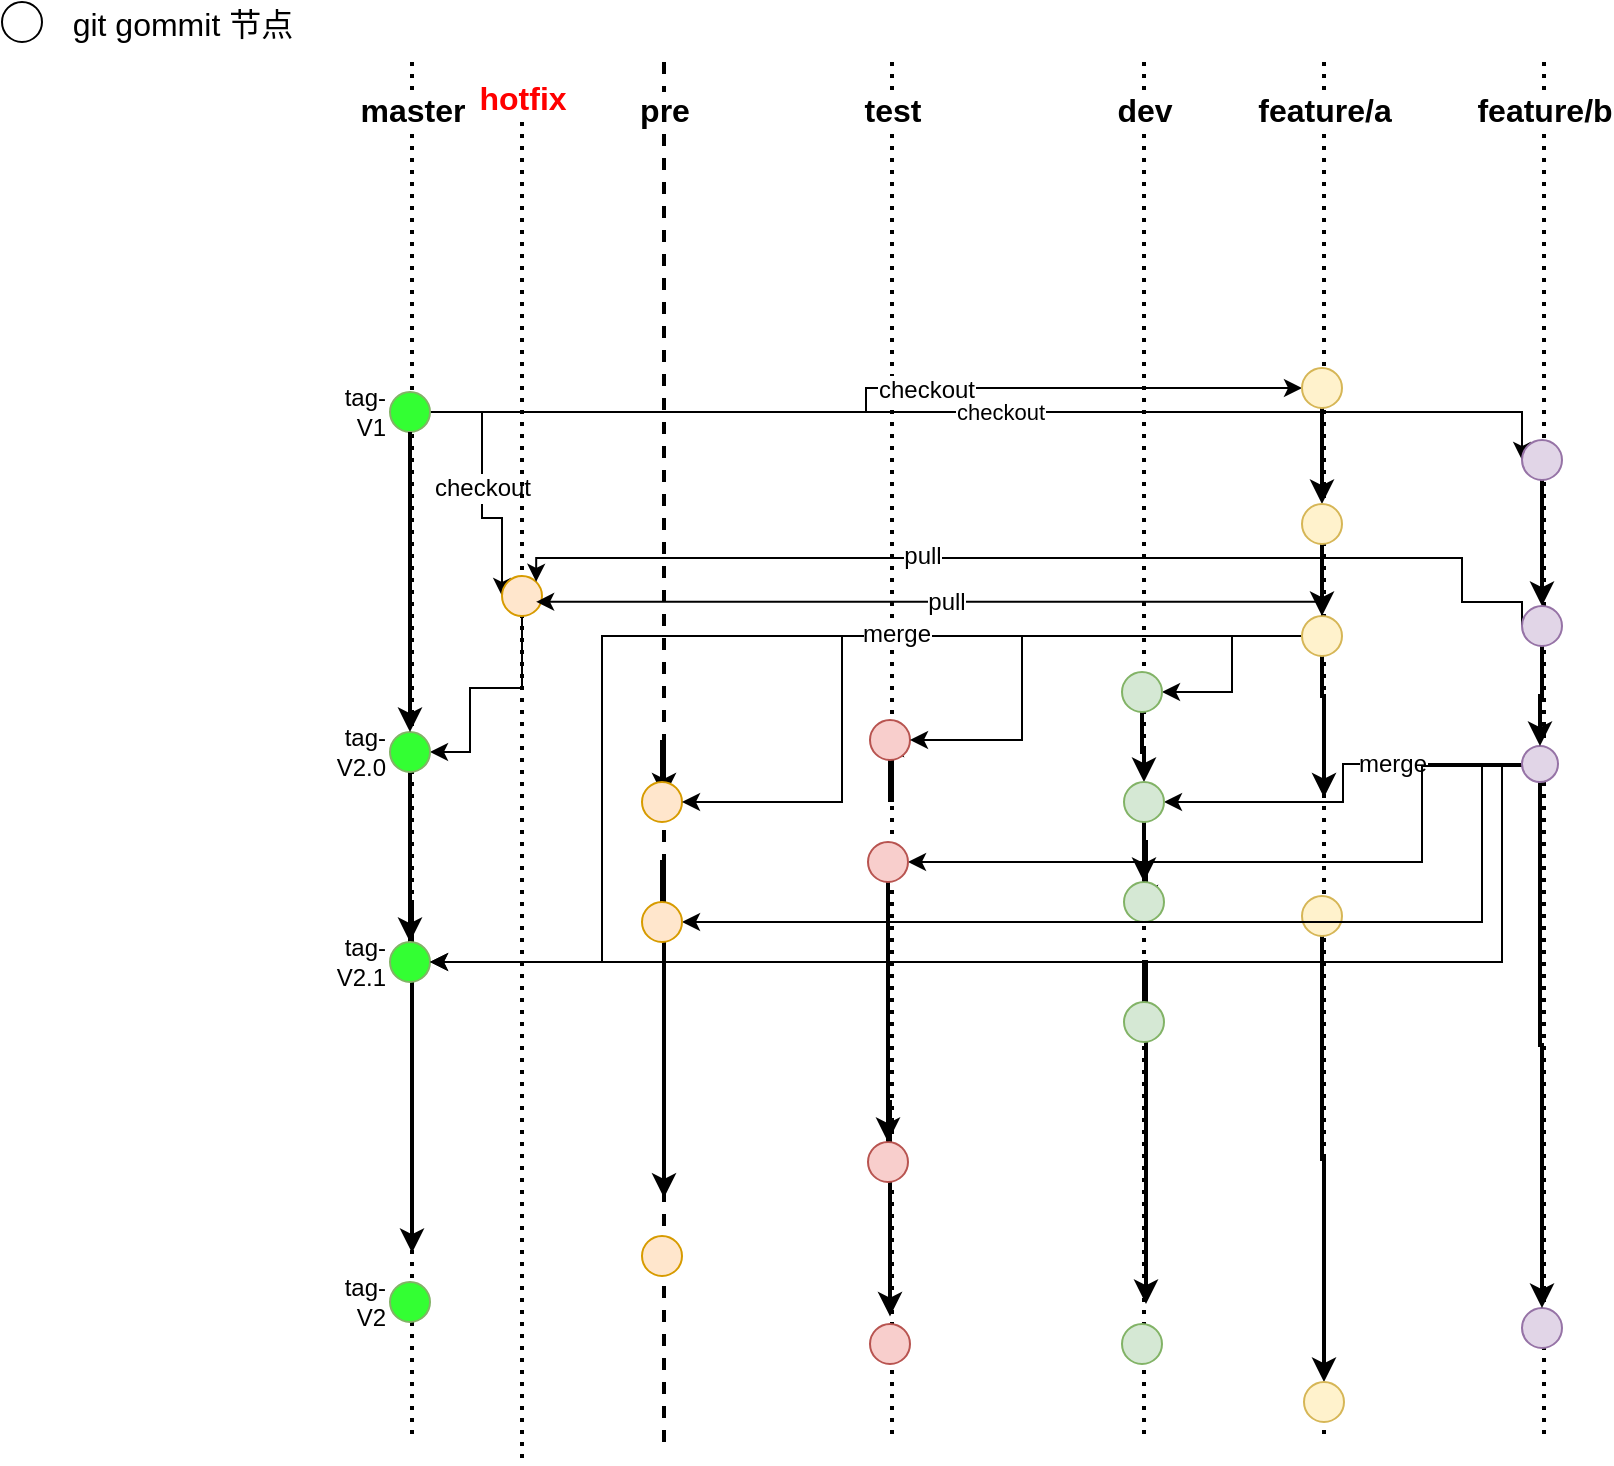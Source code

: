 <mxfile version="14.5.1" type="github">
  <diagram name="Page-1" id="42789a77-a242-8287-6e28-9cd8cfd52e62">
    <mxGraphModel dx="946" dy="613" grid="1" gridSize="10" guides="1" tooltips="1" connect="1" arrows="1" fold="1" page="1" pageScale="1" pageWidth="1100" pageHeight="850" background="#ffffff" math="0" shadow="0">
      <root>
        <mxCell id="0" />
        <mxCell id="1" parent="0" />
        <mxCell id="dSNGjbybaEm5kWZrl-bL-1" value="test" style="line;strokeWidth=2;direction=south;html=1;fontStyle=1;dashed=1;dashPattern=1 2;fontSize=16;" parent="1" vertex="1">
          <mxGeometry x="480" y="120" width="10" height="690" as="geometry" />
        </mxCell>
        <mxCell id="dSNGjbybaEm5kWZrl-bL-106" style="edgeStyle=orthogonalEdgeStyle;rounded=0;orthogonalLoop=1;jettySize=auto;html=1;entryX=0.486;entryY=0.5;entryDx=0;entryDy=0;entryPerimeter=0;strokeWidth=2;fontSize=16;fontColor=#FF0000;" parent="1" source="dSNGjbybaEm5kWZrl-bL-3" target="dSNGjbybaEm5kWZrl-bL-1" edge="1">
          <mxGeometry relative="1" as="geometry" />
        </mxCell>
        <mxCell id="dSNGjbybaEm5kWZrl-bL-3" value="" style="ellipse;whiteSpace=wrap;html=1;aspect=fixed;strokeColor=#b85450;fillColor=#f8cecc;labelPosition=right;verticalLabelPosition=middle;align=left;verticalAlign=middle;" parent="1" vertex="1">
          <mxGeometry x="474" y="449" width="20" height="20" as="geometry" />
        </mxCell>
        <mxCell id="dSNGjbybaEm5kWZrl-bL-4" value="" style="ellipse;whiteSpace=wrap;html=1;aspect=fixed;strokeColor=#b85450;fillColor=#f8cecc;" parent="1" vertex="1">
          <mxGeometry x="474" y="751" width="20" height="20" as="geometry" />
        </mxCell>
        <mxCell id="dSNGjbybaEm5kWZrl-bL-12" value="dev" style="line;strokeWidth=2;direction=south;html=1;fontStyle=1;dashed=1;dashPattern=1 2;fontSize=16;" parent="1" vertex="1">
          <mxGeometry x="606" y="120" width="10" height="690" as="geometry" />
        </mxCell>
        <mxCell id="dSNGjbybaEm5kWZrl-bL-15" value="" style="ellipse;whiteSpace=wrap;html=1;aspect=fixed;strokeColor=#82b366;fillColor=#d5e8d4;" parent="1" vertex="1">
          <mxGeometry x="600" y="751" width="20" height="20" as="geometry" />
        </mxCell>
        <mxCell id="dSNGjbybaEm5kWZrl-bL-16" value="pre" style="line;strokeWidth=2;direction=south;html=1;fontStyle=1;dashed=1;fontSize=16;" parent="1" vertex="1">
          <mxGeometry x="366" y="120" width="10" height="690" as="geometry" />
        </mxCell>
        <mxCell id="dSNGjbybaEm5kWZrl-bL-93" style="edgeStyle=orthogonalEdgeStyle;rounded=0;orthogonalLoop=1;jettySize=auto;html=1;entryX=0.533;entryY=0.5;entryDx=0;entryDy=0;entryPerimeter=0;strokeWidth=2;fontSize=16;fontColor=#FF0000;" parent="1" source="dSNGjbybaEm5kWZrl-bL-18" target="dSNGjbybaEm5kWZrl-bL-16" edge="1">
          <mxGeometry relative="1" as="geometry" />
        </mxCell>
        <mxCell id="dSNGjbybaEm5kWZrl-bL-18" value="" style="ellipse;whiteSpace=wrap;html=1;aspect=fixed;strokeColor=#d79b00;fillColor=#ffe6cc;labelPosition=right;verticalLabelPosition=middle;align=left;verticalAlign=middle;" parent="1" vertex="1">
          <mxGeometry x="360" y="480" width="20" height="20" as="geometry" />
        </mxCell>
        <mxCell id="dSNGjbybaEm5kWZrl-bL-19" value="" style="ellipse;whiteSpace=wrap;html=1;aspect=fixed;strokeColor=#d79b00;fillColor=#ffe6cc;" parent="1" vertex="1">
          <mxGeometry x="360" y="707" width="20" height="20" as="geometry" />
        </mxCell>
        <mxCell id="dSNGjbybaEm5kWZrl-bL-20" value="master" style="line;strokeWidth=2;direction=south;html=1;fontStyle=1;dashed=1;dashPattern=1 2;fontSize=16;" parent="1" vertex="1">
          <mxGeometry x="240" y="120" width="10" height="690" as="geometry" />
        </mxCell>
        <mxCell id="dSNGjbybaEm5kWZrl-bL-44" style="edgeStyle=orthogonalEdgeStyle;rounded=0;orthogonalLoop=1;jettySize=auto;html=1;entryX=0;entryY=0.5;entryDx=0;entryDy=0;strokeWidth=1;" parent="1" source="dSNGjbybaEm5kWZrl-bL-21" target="dSNGjbybaEm5kWZrl-bL-25" edge="1">
          <mxGeometry relative="1" as="geometry" />
        </mxCell>
        <mxCell id="dSNGjbybaEm5kWZrl-bL-119" value="checkout" style="edgeLabel;html=1;align=center;verticalAlign=middle;resizable=0;points=[];fontSize=12;fontColor=#000000;" parent="dSNGjbybaEm5kWZrl-bL-44" vertex="1" connectable="0">
          <mxGeometry x="0.161" y="-1" relative="1" as="geometry">
            <mxPoint as="offset" />
          </mxGeometry>
        </mxCell>
        <mxCell id="dSNGjbybaEm5kWZrl-bL-45" value="checkout" style="edgeStyle=orthogonalEdgeStyle;rounded=0;orthogonalLoop=1;jettySize=auto;html=1;entryX=0;entryY=0.5;entryDx=0;entryDy=0;strokeWidth=1;" parent="1" source="dSNGjbybaEm5kWZrl-bL-21" target="dSNGjbybaEm5kWZrl-bL-29" edge="1">
          <mxGeometry relative="1" as="geometry">
            <Array as="points">
              <mxPoint x="800" y="295" />
            </Array>
          </mxGeometry>
        </mxCell>
        <mxCell id="dSNGjbybaEm5kWZrl-bL-62" value="checkout" style="edgeStyle=orthogonalEdgeStyle;rounded=0;orthogonalLoop=1;jettySize=auto;html=1;entryX=0;entryY=0.5;entryDx=0;entryDy=0;strokeWidth=1;fontSize=12;" parent="1" source="dSNGjbybaEm5kWZrl-bL-21" target="dSNGjbybaEm5kWZrl-bL-48" edge="1">
          <mxGeometry relative="1" as="geometry">
            <Array as="points">
              <mxPoint x="280" y="295" />
              <mxPoint x="280" y="348" />
              <mxPoint x="290" y="348" />
            </Array>
          </mxGeometry>
        </mxCell>
        <mxCell id="dSNGjbybaEm5kWZrl-bL-91" style="edgeStyle=orthogonalEdgeStyle;rounded=0;orthogonalLoop=1;jettySize=auto;html=1;entryX=0.5;entryY=0;entryDx=0;entryDy=0;strokeWidth=2;fontSize=16;fontColor=#FF0000;" parent="1" source="dSNGjbybaEm5kWZrl-bL-123" target="dSNGjbybaEm5kWZrl-bL-22" edge="1">
          <mxGeometry relative="1" as="geometry" />
        </mxCell>
        <mxCell id="dSNGjbybaEm5kWZrl-bL-21" value="tag-V1" style="ellipse;whiteSpace=wrap;html=1;aspect=fixed;strokeColor=#82b366;fillColor=#33FF33;labelPosition=left;verticalLabelPosition=middle;align=right;verticalAlign=middle;" parent="1" vertex="1">
          <mxGeometry x="234" y="285" width="20" height="20" as="geometry" />
        </mxCell>
        <mxCell id="dSNGjbybaEm5kWZrl-bL-92" style="edgeStyle=orthogonalEdgeStyle;rounded=0;orthogonalLoop=1;jettySize=auto;html=1;entryX=0.863;entryY=0.5;entryDx=0;entryDy=0;entryPerimeter=0;strokeWidth=2;fontSize=16;fontColor=#FF0000;" parent="1" source="dSNGjbybaEm5kWZrl-bL-22" target="dSNGjbybaEm5kWZrl-bL-20" edge="1">
          <mxGeometry relative="1" as="geometry" />
        </mxCell>
        <mxCell id="dSNGjbybaEm5kWZrl-bL-22" value="tag-V2.1" style="ellipse;whiteSpace=wrap;html=1;aspect=fixed;strokeColor=#82b366;fillColor=#33FF33;labelPosition=left;verticalLabelPosition=middle;align=right;verticalAlign=middle;" parent="1" vertex="1">
          <mxGeometry x="234" y="560" width="20" height="20" as="geometry" />
        </mxCell>
        <mxCell id="dSNGjbybaEm5kWZrl-bL-23" value="tag-V2" style="ellipse;whiteSpace=wrap;html=1;aspect=fixed;strokeColor=#82b366;fillColor=#33FF33;labelPosition=left;verticalLabelPosition=middle;align=right;verticalAlign=middle;" parent="1" vertex="1">
          <mxGeometry x="234" y="730" width="20" height="20" as="geometry" />
        </mxCell>
        <mxCell id="dSNGjbybaEm5kWZrl-bL-24" value="feature/a" style="line;strokeWidth=2;direction=south;html=1;fontStyle=1;dashed=1;dashPattern=1 2;fontSize=16;" parent="1" vertex="1">
          <mxGeometry x="696" y="120" width="10" height="690" as="geometry" />
        </mxCell>
        <mxCell id="dSNGjbybaEm5kWZrl-bL-56" value="" style="edgeStyle=orthogonalEdgeStyle;rounded=0;orthogonalLoop=1;jettySize=auto;html=1;strokeWidth=2;fontSize=16;" parent="1" source="dSNGjbybaEm5kWZrl-bL-25" target="dSNGjbybaEm5kWZrl-bL-52" edge="1">
          <mxGeometry relative="1" as="geometry">
            <Array as="points">
              <mxPoint x="700" y="341" />
              <mxPoint x="700" y="341" />
            </Array>
          </mxGeometry>
        </mxCell>
        <mxCell id="dSNGjbybaEm5kWZrl-bL-25" value="" style="ellipse;whiteSpace=wrap;html=1;aspect=fixed;strokeColor=#d6b656;fillColor=#fff2cc;labelPosition=right;verticalLabelPosition=middle;align=left;verticalAlign=middle;" parent="1" vertex="1">
          <mxGeometry x="690" y="273" width="20" height="20" as="geometry" />
        </mxCell>
        <mxCell id="dSNGjbybaEm5kWZrl-bL-89" style="edgeStyle=orthogonalEdgeStyle;rounded=0;orthogonalLoop=1;jettySize=auto;html=1;entryX=0.5;entryY=0;entryDx=0;entryDy=0;strokeWidth=2;fontSize=16;fontColor=#FF0000;" parent="1" source="dSNGjbybaEm5kWZrl-bL-26" target="dSNGjbybaEm5kWZrl-bL-27" edge="1">
          <mxGeometry relative="1" as="geometry" />
        </mxCell>
        <mxCell id="dSNGjbybaEm5kWZrl-bL-26" value="" style="ellipse;whiteSpace=wrap;html=1;aspect=fixed;strokeColor=#d6b656;fillColor=#fff2cc;labelPosition=right;verticalLabelPosition=middle;align=left;verticalAlign=middle;" parent="1" vertex="1">
          <mxGeometry x="690" y="537" width="20" height="20" as="geometry" />
        </mxCell>
        <mxCell id="dSNGjbybaEm5kWZrl-bL-27" value="" style="ellipse;whiteSpace=wrap;html=1;aspect=fixed;strokeColor=#d6b656;fillColor=#fff2cc;" parent="1" vertex="1">
          <mxGeometry x="691" y="780" width="20" height="20" as="geometry" />
        </mxCell>
        <mxCell id="dSNGjbybaEm5kWZrl-bL-28" value="&lt;font style=&quot;font-size: 16px&quot;&gt;feature/b&lt;/font&gt;" style="line;strokeWidth=2;direction=south;html=1;fontStyle=1;dashed=1;dashPattern=1 2;" parent="1" vertex="1">
          <mxGeometry x="806" y="120" width="10" height="690" as="geometry" />
        </mxCell>
        <mxCell id="dSNGjbybaEm5kWZrl-bL-55" style="edgeStyle=orthogonalEdgeStyle;rounded=0;orthogonalLoop=1;jettySize=auto;html=1;strokeWidth=2;fontSize=16;" parent="1" source="dSNGjbybaEm5kWZrl-bL-29" target="dSNGjbybaEm5kWZrl-bL-53" edge="1">
          <mxGeometry relative="1" as="geometry" />
        </mxCell>
        <mxCell id="dSNGjbybaEm5kWZrl-bL-29" value="" style="ellipse;whiteSpace=wrap;html=1;aspect=fixed;strokeColor=#9673a6;fillColor=#e1d5e7;labelPosition=right;verticalLabelPosition=middle;align=left;verticalAlign=middle;" parent="1" vertex="1">
          <mxGeometry x="800" y="309" width="20" height="20" as="geometry" />
        </mxCell>
        <mxCell id="dSNGjbybaEm5kWZrl-bL-31" value="" style="ellipse;whiteSpace=wrap;html=1;aspect=fixed;strokeColor=#9673a6;fillColor=#e1d5e7;" parent="1" vertex="1">
          <mxGeometry x="800" y="743" width="20" height="20" as="geometry" />
        </mxCell>
        <mxCell id="dSNGjbybaEm5kWZrl-bL-104" style="edgeStyle=orthogonalEdgeStyle;rounded=0;orthogonalLoop=1;jettySize=auto;html=1;entryX=0.614;entryY=0.4;entryDx=0;entryDy=0;entryPerimeter=0;strokeWidth=2;fontSize=16;fontColor=#FF0000;" parent="1" source="dSNGjbybaEm5kWZrl-bL-41" target="dSNGjbybaEm5kWZrl-bL-12" edge="1">
          <mxGeometry relative="1" as="geometry" />
        </mxCell>
        <mxCell id="dSNGjbybaEm5kWZrl-bL-41" value="" style="ellipse;whiteSpace=wrap;html=1;aspect=fixed;strokeColor=#82b366;fillColor=#d5e8d4;labelPosition=right;verticalLabelPosition=middle;align=left;verticalAlign=middle;" parent="1" vertex="1">
          <mxGeometry x="601" y="530" width="20" height="20" as="geometry" />
        </mxCell>
        <mxCell id="dSNGjbybaEm5kWZrl-bL-108" style="edgeStyle=orthogonalEdgeStyle;rounded=0;orthogonalLoop=1;jettySize=auto;html=1;entryX=0.909;entryY=0.6;entryDx=0;entryDy=0;entryPerimeter=0;strokeWidth=2;fontSize=16;fontColor=#FF0000;" parent="1" source="dSNGjbybaEm5kWZrl-bL-42" target="dSNGjbybaEm5kWZrl-bL-1" edge="1">
          <mxGeometry relative="1" as="geometry" />
        </mxCell>
        <mxCell id="dSNGjbybaEm5kWZrl-bL-42" value="" style="ellipse;whiteSpace=wrap;html=1;aspect=fixed;strokeColor=#b85450;fillColor=#f8cecc;labelPosition=right;verticalLabelPosition=middle;align=left;verticalAlign=middle;" parent="1" vertex="1">
          <mxGeometry x="473" y="660" width="20" height="20" as="geometry" />
        </mxCell>
        <mxCell id="dSNGjbybaEm5kWZrl-bL-47" value="hotfix" style="line;strokeWidth=2;direction=south;html=1;fontStyle=1;dashed=1;dashPattern=1 2;verticalAlign=bottom;labelPosition=center;verticalLabelPosition=top;align=center;fontSize=16;fontColor=#FF0000;fillColor=#FF0000;" parent="1" vertex="1">
          <mxGeometry x="295" y="150" width="10" height="670" as="geometry" />
        </mxCell>
        <mxCell id="dSNGjbybaEm5kWZrl-bL-125" style="edgeStyle=orthogonalEdgeStyle;rounded=0;orthogonalLoop=1;jettySize=auto;html=1;entryX=1;entryY=0.5;entryDx=0;entryDy=0;strokeWidth=1;fontSize=12;fontColor=#000000;" parent="1" source="dSNGjbybaEm5kWZrl-bL-48" target="dSNGjbybaEm5kWZrl-bL-123" edge="1">
          <mxGeometry relative="1" as="geometry">
            <Array as="points">
              <mxPoint x="300" y="433" />
              <mxPoint x="274" y="433" />
              <mxPoint x="274" y="465" />
            </Array>
          </mxGeometry>
        </mxCell>
        <mxCell id="dSNGjbybaEm5kWZrl-bL-48" value="" style="ellipse;whiteSpace=wrap;html=1;aspect=fixed;strokeColor=#d79b00;fillColor=#ffe6cc;labelPosition=right;verticalLabelPosition=middle;align=left;verticalAlign=middle;" parent="1" vertex="1">
          <mxGeometry x="290" y="377" width="20" height="20" as="geometry" />
        </mxCell>
        <mxCell id="dSNGjbybaEm5kWZrl-bL-68" style="edgeStyle=orthogonalEdgeStyle;rounded=0;orthogonalLoop=1;jettySize=auto;html=1;entryX=1;entryY=0.5;entryDx=0;entryDy=0;strokeWidth=1;fontSize=16;fontColor=#FF0000;" parent="1" source="dSNGjbybaEm5kWZrl-bL-50" target="dSNGjbybaEm5kWZrl-bL-67" edge="1">
          <mxGeometry relative="1" as="geometry" />
        </mxCell>
        <mxCell id="dSNGjbybaEm5kWZrl-bL-71" style="edgeStyle=orthogonalEdgeStyle;rounded=0;orthogonalLoop=1;jettySize=auto;html=1;entryX=1;entryY=0.5;entryDx=0;entryDy=0;strokeWidth=1;fontSize=16;fontColor=#FF0000;" parent="1" source="dSNGjbybaEm5kWZrl-bL-50" target="dSNGjbybaEm5kWZrl-bL-3" edge="1">
          <mxGeometry relative="1" as="geometry">
            <Array as="points">
              <mxPoint x="550" y="407" />
              <mxPoint x="550" y="459" />
            </Array>
          </mxGeometry>
        </mxCell>
        <mxCell id="dSNGjbybaEm5kWZrl-bL-75" style="edgeStyle=orthogonalEdgeStyle;rounded=0;orthogonalLoop=1;jettySize=auto;html=1;entryX=1;entryY=0.5;entryDx=0;entryDy=0;strokeWidth=1;fontSize=16;fontColor=#FF0000;" parent="1" source="dSNGjbybaEm5kWZrl-bL-50" target="dSNGjbybaEm5kWZrl-bL-18" edge="1">
          <mxGeometry relative="1" as="geometry">
            <Array as="points">
              <mxPoint x="460" y="407" />
              <mxPoint x="460" y="490" />
            </Array>
          </mxGeometry>
        </mxCell>
        <mxCell id="dSNGjbybaEm5kWZrl-bL-81" style="edgeStyle=orthogonalEdgeStyle;rounded=0;orthogonalLoop=1;jettySize=auto;html=1;entryX=1;entryY=0.5;entryDx=0;entryDy=0;strokeWidth=1;fontSize=16;fontColor=#FF0000;" parent="1" source="dSNGjbybaEm5kWZrl-bL-50" target="dSNGjbybaEm5kWZrl-bL-22" edge="1">
          <mxGeometry relative="1" as="geometry">
            <Array as="points">
              <mxPoint x="340" y="407" />
              <mxPoint x="340" y="570" />
            </Array>
          </mxGeometry>
        </mxCell>
        <mxCell id="dSNGjbybaEm5kWZrl-bL-120" value="merge" style="edgeLabel;html=1;align=center;verticalAlign=middle;resizable=0;points=[];fontSize=12;fontColor=#000000;" parent="dSNGjbybaEm5kWZrl-bL-81" vertex="1" connectable="0">
          <mxGeometry x="-0.322" y="-1" relative="1" as="geometry">
            <mxPoint as="offset" />
          </mxGeometry>
        </mxCell>
        <mxCell id="dSNGjbybaEm5kWZrl-bL-88" style="edgeStyle=orthogonalEdgeStyle;rounded=0;orthogonalLoop=1;jettySize=auto;html=1;entryX=0.533;entryY=0.5;entryDx=0;entryDy=0;entryPerimeter=0;strokeWidth=2;fontSize=16;fontColor=#FF0000;" parent="1" source="dSNGjbybaEm5kWZrl-bL-50" target="dSNGjbybaEm5kWZrl-bL-24" edge="1">
          <mxGeometry relative="1" as="geometry" />
        </mxCell>
        <mxCell id="dSNGjbybaEm5kWZrl-bL-132" value="pull" style="edgeStyle=orthogonalEdgeStyle;rounded=0;orthogonalLoop=1;jettySize=auto;html=1;entryX=1;entryY=0;entryDx=0;entryDy=0;strokeWidth=1;fontSize=12;fontColor=#000000;" parent="1" edge="1">
          <mxGeometry relative="1" as="geometry">
            <mxPoint x="700" y="407" as="sourcePoint" />
            <mxPoint x="307.071" y="389.929" as="targetPoint" />
            <Array as="points">
              <mxPoint x="700" y="390" />
            </Array>
          </mxGeometry>
        </mxCell>
        <mxCell id="dSNGjbybaEm5kWZrl-bL-50" value="" style="ellipse;whiteSpace=wrap;html=1;aspect=fixed;strokeColor=#d6b656;fillColor=#fff2cc;labelPosition=right;verticalLabelPosition=middle;align=left;verticalAlign=middle;" parent="1" vertex="1">
          <mxGeometry x="690" y="397" width="20" height="20" as="geometry" />
        </mxCell>
        <mxCell id="dSNGjbybaEm5kWZrl-bL-78" style="edgeStyle=orthogonalEdgeStyle;rounded=0;orthogonalLoop=1;jettySize=auto;html=1;entryX=1;entryY=0.5;entryDx=0;entryDy=0;strokeWidth=1;fontSize=16;fontColor=#FF0000;" parent="1" source="dSNGjbybaEm5kWZrl-bL-51" target="dSNGjbybaEm5kWZrl-bL-69" edge="1">
          <mxGeometry relative="1" as="geometry" />
        </mxCell>
        <mxCell id="dSNGjbybaEm5kWZrl-bL-121" value="merge" style="edgeLabel;html=1;align=center;verticalAlign=middle;resizable=0;points=[];fontSize=12;fontColor=#000000;" parent="dSNGjbybaEm5kWZrl-bL-78" vertex="1" connectable="0">
          <mxGeometry x="-0.343" relative="1" as="geometry">
            <mxPoint as="offset" />
          </mxGeometry>
        </mxCell>
        <mxCell id="dSNGjbybaEm5kWZrl-bL-79" style="edgeStyle=orthogonalEdgeStyle;rounded=0;orthogonalLoop=1;jettySize=auto;html=1;entryX=1;entryY=0.5;entryDx=0;entryDy=0;strokeWidth=1;fontSize=16;fontColor=#FF0000;" parent="1" source="dSNGjbybaEm5kWZrl-bL-51" target="dSNGjbybaEm5kWZrl-bL-72" edge="1">
          <mxGeometry relative="1" as="geometry">
            <Array as="points">
              <mxPoint x="750" y="472" />
              <mxPoint x="750" y="520" />
            </Array>
          </mxGeometry>
        </mxCell>
        <mxCell id="dSNGjbybaEm5kWZrl-bL-80" style="edgeStyle=orthogonalEdgeStyle;rounded=0;orthogonalLoop=1;jettySize=auto;html=1;entryX=1;entryY=0.5;entryDx=0;entryDy=0;strokeWidth=1;fontSize=16;fontColor=#FF0000;" parent="1" source="dSNGjbybaEm5kWZrl-bL-51" target="dSNGjbybaEm5kWZrl-bL-60" edge="1">
          <mxGeometry relative="1" as="geometry">
            <Array as="points">
              <mxPoint x="780" y="472" />
              <mxPoint x="780" y="550" />
            </Array>
          </mxGeometry>
        </mxCell>
        <mxCell id="dSNGjbybaEm5kWZrl-bL-90" style="edgeStyle=orthogonalEdgeStyle;rounded=0;orthogonalLoop=1;jettySize=auto;html=1;strokeWidth=2;fontSize=16;fontColor=#FF0000;" parent="1" source="dSNGjbybaEm5kWZrl-bL-51" target="dSNGjbybaEm5kWZrl-bL-31" edge="1">
          <mxGeometry relative="1" as="geometry" />
        </mxCell>
        <mxCell id="dSNGjbybaEm5kWZrl-bL-122" style="edgeStyle=orthogonalEdgeStyle;rounded=0;orthogonalLoop=1;jettySize=auto;html=1;entryX=1;entryY=0.5;entryDx=0;entryDy=0;strokeWidth=1;fontSize=12;fontColor=#000000;" parent="1" source="dSNGjbybaEm5kWZrl-bL-51" target="dSNGjbybaEm5kWZrl-bL-22" edge="1">
          <mxGeometry relative="1" as="geometry">
            <Array as="points">
              <mxPoint x="790" y="471" />
              <mxPoint x="790" y="570" />
            </Array>
          </mxGeometry>
        </mxCell>
        <mxCell id="dSNGjbybaEm5kWZrl-bL-51" value="" style="ellipse;whiteSpace=wrap;html=1;aspect=fixed;strokeColor=#9673a6;fillColor=#e1d5e7;labelPosition=right;verticalLabelPosition=middle;align=left;verticalAlign=middle;" parent="1" vertex="1">
          <mxGeometry x="800" y="462" width="18" height="18" as="geometry" />
        </mxCell>
        <mxCell id="dSNGjbybaEm5kWZrl-bL-57" value="" style="edgeStyle=orthogonalEdgeStyle;rounded=0;orthogonalLoop=1;jettySize=auto;html=1;strokeWidth=2;fontSize=16;" parent="1" source="dSNGjbybaEm5kWZrl-bL-52" target="dSNGjbybaEm5kWZrl-bL-50" edge="1">
          <mxGeometry relative="1" as="geometry" />
        </mxCell>
        <mxCell id="dSNGjbybaEm5kWZrl-bL-52" value="" style="ellipse;whiteSpace=wrap;html=1;aspect=fixed;strokeColor=#d6b656;fillColor=#fff2cc;labelPosition=right;verticalLabelPosition=middle;align=left;verticalAlign=middle;" parent="1" vertex="1">
          <mxGeometry x="690" y="341" width="20" height="20" as="geometry" />
        </mxCell>
        <mxCell id="dSNGjbybaEm5kWZrl-bL-58" style="edgeStyle=orthogonalEdgeStyle;rounded=0;orthogonalLoop=1;jettySize=auto;html=1;entryX=0.5;entryY=0;entryDx=0;entryDy=0;strokeWidth=2;fontSize=16;" parent="1" source="dSNGjbybaEm5kWZrl-bL-53" target="dSNGjbybaEm5kWZrl-bL-51" edge="1">
          <mxGeometry relative="1" as="geometry" />
        </mxCell>
        <mxCell id="dSNGjbybaEm5kWZrl-bL-133" style="edgeStyle=orthogonalEdgeStyle;rounded=0;orthogonalLoop=1;jettySize=auto;html=1;entryX=1;entryY=0;entryDx=0;entryDy=0;strokeWidth=1;fontSize=12;fontColor=#000000;exitX=0;exitY=0.5;exitDx=0;exitDy=0;" parent="1" source="dSNGjbybaEm5kWZrl-bL-53" target="dSNGjbybaEm5kWZrl-bL-48" edge="1">
          <mxGeometry relative="1" as="geometry">
            <mxPoint x="800" y="390" as="sourcePoint" />
            <mxPoint x="307.071" y="367.929" as="targetPoint" />
            <Array as="points">
              <mxPoint x="800" y="390" />
              <mxPoint x="770" y="390" />
              <mxPoint x="770" y="368" />
              <mxPoint x="307" y="368" />
            </Array>
          </mxGeometry>
        </mxCell>
        <mxCell id="dSNGjbybaEm5kWZrl-bL-135" value="pull" style="edgeLabel;html=1;align=center;verticalAlign=middle;resizable=0;points=[];fontSize=12;fontColor=#000000;" parent="dSNGjbybaEm5kWZrl-bL-133" vertex="1" connectable="0">
          <mxGeometry x="0.239" y="-1" relative="1" as="geometry">
            <mxPoint as="offset" />
          </mxGeometry>
        </mxCell>
        <mxCell id="dSNGjbybaEm5kWZrl-bL-53" value="" style="ellipse;whiteSpace=wrap;html=1;aspect=fixed;strokeColor=#9673a6;fillColor=#e1d5e7;labelPosition=right;verticalLabelPosition=middle;align=left;verticalAlign=middle;" parent="1" vertex="1">
          <mxGeometry x="800" y="392" width="20" height="20" as="geometry" />
        </mxCell>
        <mxCell id="dSNGjbybaEm5kWZrl-bL-94" style="edgeStyle=orthogonalEdgeStyle;rounded=0;orthogonalLoop=1;jettySize=auto;html=1;entryX=0.823;entryY=0.5;entryDx=0;entryDy=0;entryPerimeter=0;strokeWidth=2;fontSize=16;fontColor=#FF0000;" parent="1" source="dSNGjbybaEm5kWZrl-bL-60" target="dSNGjbybaEm5kWZrl-bL-16" edge="1">
          <mxGeometry relative="1" as="geometry" />
        </mxCell>
        <mxCell id="dSNGjbybaEm5kWZrl-bL-60" value="" style="ellipse;whiteSpace=wrap;html=1;aspect=fixed;strokeColor=#d79b00;fillColor=#ffe6cc;labelPosition=right;verticalLabelPosition=middle;align=left;verticalAlign=middle;" parent="1" vertex="1">
          <mxGeometry x="360" y="540" width="20" height="20" as="geometry" />
        </mxCell>
        <mxCell id="dSNGjbybaEm5kWZrl-bL-105" style="edgeStyle=orthogonalEdgeStyle;rounded=0;orthogonalLoop=1;jettySize=auto;html=1;entryX=0.9;entryY=0.4;entryDx=0;entryDy=0;entryPerimeter=0;strokeWidth=2;fontSize=16;fontColor=#FF0000;" parent="1" source="dSNGjbybaEm5kWZrl-bL-61" target="dSNGjbybaEm5kWZrl-bL-12" edge="1">
          <mxGeometry relative="1" as="geometry" />
        </mxCell>
        <mxCell id="dSNGjbybaEm5kWZrl-bL-61" value="" style="ellipse;whiteSpace=wrap;html=1;aspect=fixed;strokeColor=#82b366;fillColor=#d5e8d4;labelPosition=right;verticalLabelPosition=middle;align=left;verticalAlign=middle;" parent="1" vertex="1">
          <mxGeometry x="601" y="590" width="20" height="20" as="geometry" />
        </mxCell>
        <mxCell id="dSNGjbybaEm5kWZrl-bL-101" style="edgeStyle=orthogonalEdgeStyle;rounded=0;orthogonalLoop=1;jettySize=auto;html=1;strokeWidth=2;fontSize=16;fontColor=#FF0000;" parent="1" source="dSNGjbybaEm5kWZrl-bL-67" target="dSNGjbybaEm5kWZrl-bL-69" edge="1">
          <mxGeometry relative="1" as="geometry" />
        </mxCell>
        <mxCell id="dSNGjbybaEm5kWZrl-bL-67" value="" style="ellipse;whiteSpace=wrap;html=1;aspect=fixed;strokeColor=#82b366;fillColor=#d5e8d4;labelPosition=right;verticalLabelPosition=middle;align=left;verticalAlign=middle;" parent="1" vertex="1">
          <mxGeometry x="600" y="425" width="20" height="20" as="geometry" />
        </mxCell>
        <mxCell id="dSNGjbybaEm5kWZrl-bL-102" style="edgeStyle=orthogonalEdgeStyle;rounded=0;orthogonalLoop=1;jettySize=auto;html=1;entryX=0.5;entryY=0;entryDx=0;entryDy=0;strokeWidth=2;fontSize=16;fontColor=#FF0000;" parent="1" source="dSNGjbybaEm5kWZrl-bL-69" target="dSNGjbybaEm5kWZrl-bL-41" edge="1">
          <mxGeometry relative="1" as="geometry" />
        </mxCell>
        <mxCell id="dSNGjbybaEm5kWZrl-bL-69" value="" style="ellipse;whiteSpace=wrap;html=1;aspect=fixed;strokeColor=#82b366;fillColor=#d5e8d4;labelPosition=right;verticalLabelPosition=middle;align=left;verticalAlign=middle;" parent="1" vertex="1">
          <mxGeometry x="601" y="480" width="20" height="20" as="geometry" />
        </mxCell>
        <mxCell id="dSNGjbybaEm5kWZrl-bL-99" style="edgeStyle=orthogonalEdgeStyle;rounded=0;orthogonalLoop=1;jettySize=auto;html=1;strokeWidth=2;fontSize=16;fontColor=#FF0000;" parent="1" source="dSNGjbybaEm5kWZrl-bL-72" target="dSNGjbybaEm5kWZrl-bL-42" edge="1">
          <mxGeometry relative="1" as="geometry" />
        </mxCell>
        <mxCell id="dSNGjbybaEm5kWZrl-bL-72" value="" style="ellipse;whiteSpace=wrap;html=1;aspect=fixed;strokeColor=#b85450;fillColor=#f8cecc;labelPosition=right;verticalLabelPosition=middle;align=left;verticalAlign=middle;" parent="1" vertex="1">
          <mxGeometry x="473" y="510" width="20" height="20" as="geometry" />
        </mxCell>
        <mxCell id="dSNGjbybaEm5kWZrl-bL-112" value="   git gommit 节点" style="ellipse;aspect=fixed;fillColor=#FFFFFF;fontSize=16;labelPosition=right;verticalLabelPosition=middle;align=left;verticalAlign=middle;textDirection=ltr;" parent="1" vertex="1">
          <mxGeometry x="40" y="90" width="20" height="20" as="geometry" />
        </mxCell>
        <mxCell id="dSNGjbybaEm5kWZrl-bL-123" value="tag-V2.0" style="ellipse;whiteSpace=wrap;html=1;aspect=fixed;strokeColor=#82b366;fillColor=#33FF33;labelPosition=left;verticalLabelPosition=middle;align=right;verticalAlign=middle;" parent="1" vertex="1">
          <mxGeometry x="234" y="455" width="20" height="20" as="geometry" />
        </mxCell>
        <mxCell id="dSNGjbybaEm5kWZrl-bL-124" style="edgeStyle=orthogonalEdgeStyle;rounded=0;orthogonalLoop=1;jettySize=auto;html=1;entryX=0.5;entryY=0;entryDx=0;entryDy=0;strokeWidth=2;fontSize=16;fontColor=#FF0000;" parent="1" source="dSNGjbybaEm5kWZrl-bL-21" target="dSNGjbybaEm5kWZrl-bL-123" edge="1">
          <mxGeometry relative="1" as="geometry">
            <mxPoint x="244" y="305" as="sourcePoint" />
            <mxPoint x="244" y="560" as="targetPoint" />
          </mxGeometry>
        </mxCell>
      </root>
    </mxGraphModel>
  </diagram>
</mxfile>
